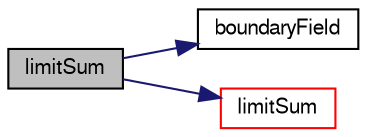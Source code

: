 digraph "limitSum"
{
  bgcolor="transparent";
  edge [fontname="FreeSans",fontsize="10",labelfontname="FreeSans",labelfontsize="10"];
  node [fontname="FreeSans",fontsize="10",shape=record];
  rankdir="LR";
  Node5954 [label="limitSum",height=0.2,width=0.4,color="black", fillcolor="grey75", style="filled", fontcolor="black"];
  Node5954 -> Node5955 [color="midnightblue",fontsize="10",style="solid",fontname="FreeSans"];
  Node5955 [label="boundaryField",height=0.2,width=0.4,color="black",URL="$a38171.html#add1ce21d07963eec9c9e492fa6bf5c4a"];
  Node5954 -> Node5956 [color="midnightblue",fontsize="10",style="solid",fontname="FreeSans"];
  Node5956 [label="limitSum",height=0.2,width=0.4,color="red",URL="$a21136.html#aaae3018ee0507861d4bc922ead356165"];
}
